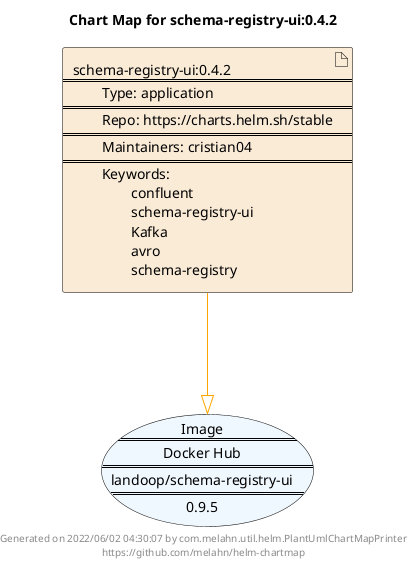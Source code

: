 @startuml
skinparam linetype ortho
skinparam backgroundColor white
skinparam usecaseBorderColor black
skinparam usecaseArrowColor LightSlateGray
skinparam artifactBorderColor black
skinparam artifactArrowColor LightSlateGray

title Chart Map for schema-registry-ui:0.4.2

'There is one referenced Helm Chart
artifact "schema-registry-ui:0.4.2\n====\n\tType: application\n====\n\tRepo: https://charts.helm.sh/stable\n====\n\tMaintainers: cristian04\n====\n\tKeywords: \n\t\tconfluent\n\t\tschema-registry-ui\n\t\tKafka\n\t\tavro\n\t\tschema-registry" as schema_registry_ui_0_4_2 #AntiqueWhite

'There is one referenced Docker Image
usecase "Image\n====\nDocker Hub\n====\nlandoop/schema-registry-ui\n====\n0.9.5" as landoop_schema_registry_ui_0_9_5 #AliceBlue

'Chart Dependencies
schema_registry_ui_0_4_2--[#orange]-|>landoop_schema_registry_ui_0_9_5

center footer Generated on 2022/06/02 04:30:07 by com.melahn.util.helm.PlantUmlChartMapPrinter\nhttps://github.com/melahn/helm-chartmap
@enduml
